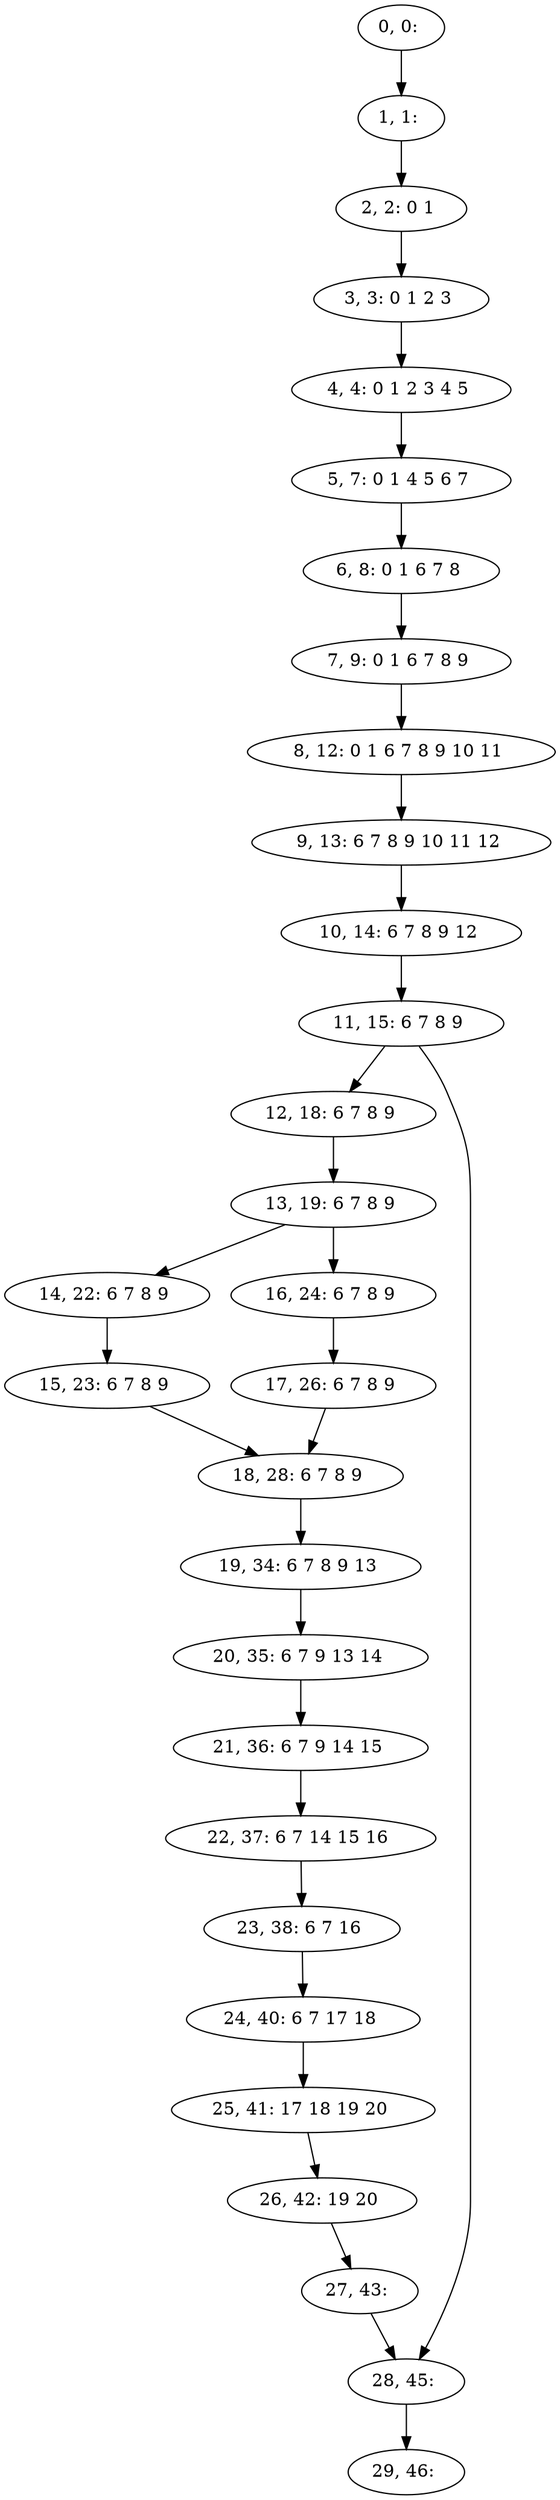 digraph G {
0[label="0, 0: "];
1[label="1, 1: "];
2[label="2, 2: 0 1 "];
3[label="3, 3: 0 1 2 3 "];
4[label="4, 4: 0 1 2 3 4 5 "];
5[label="5, 7: 0 1 4 5 6 7 "];
6[label="6, 8: 0 1 6 7 8 "];
7[label="7, 9: 0 1 6 7 8 9 "];
8[label="8, 12: 0 1 6 7 8 9 10 11 "];
9[label="9, 13: 6 7 8 9 10 11 12 "];
10[label="10, 14: 6 7 8 9 12 "];
11[label="11, 15: 6 7 8 9 "];
12[label="12, 18: 6 7 8 9 "];
13[label="13, 19: 6 7 8 9 "];
14[label="14, 22: 6 7 8 9 "];
15[label="15, 23: 6 7 8 9 "];
16[label="16, 24: 6 7 8 9 "];
17[label="17, 26: 6 7 8 9 "];
18[label="18, 28: 6 7 8 9 "];
19[label="19, 34: 6 7 8 9 13 "];
20[label="20, 35: 6 7 9 13 14 "];
21[label="21, 36: 6 7 9 14 15 "];
22[label="22, 37: 6 7 14 15 16 "];
23[label="23, 38: 6 7 16 "];
24[label="24, 40: 6 7 17 18 "];
25[label="25, 41: 17 18 19 20 "];
26[label="26, 42: 19 20 "];
27[label="27, 43: "];
28[label="28, 45: "];
29[label="29, 46: "];
0->1 ;
1->2 ;
2->3 ;
3->4 ;
4->5 ;
5->6 ;
6->7 ;
7->8 ;
8->9 ;
9->10 ;
10->11 ;
11->12 ;
11->28 ;
12->13 ;
13->14 ;
13->16 ;
14->15 ;
15->18 ;
16->17 ;
17->18 ;
18->19 ;
19->20 ;
20->21 ;
21->22 ;
22->23 ;
23->24 ;
24->25 ;
25->26 ;
26->27 ;
27->28 ;
28->29 ;
}
